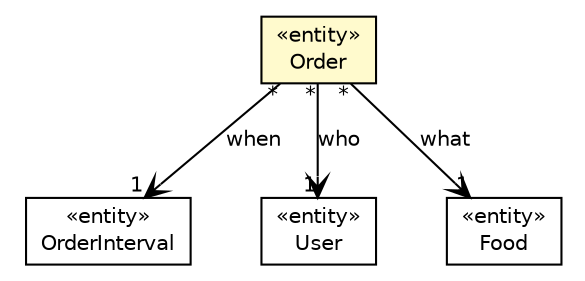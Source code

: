 #!/usr/local/bin/dot
#
# Class diagram 
# Generated by UMLGraph version 5.4 (http://www.umlgraph.org/)
#

digraph G {
	edge [fontname="Helvetica",fontsize=10,labelfontname="Helvetica",labelfontsize=10];
	node [fontname="Helvetica",fontsize=10,shape=plaintext];
	nodesep=0.25;
	ranksep=0.5;
	// hu.sch.kfc.server.domain.OrderInterval
	c7471 [label=<<table title="hu.sch.kfc.server.domain.OrderInterval" border="0" cellborder="1" cellspacing="0" cellpadding="2" port="p" href="./OrderInterval.html">
		<tr><td><table border="0" cellspacing="0" cellpadding="1">
<tr><td align="center" balign="center"> &#171;entity&#187; </td></tr>
<tr><td align="center" balign="center"> OrderInterval </td></tr>
		</table></td></tr>
		</table>>, URL="./OrderInterval.html", fontname="Helvetica", fontcolor="black", fontsize=10.0];
	// hu.sch.kfc.server.domain.Order
	c7473 [label=<<table title="hu.sch.kfc.server.domain.Order" border="0" cellborder="1" cellspacing="0" cellpadding="2" port="p" bgcolor="lemonChiffon" href="./Order.html">
		<tr><td><table border="0" cellspacing="0" cellpadding="1">
<tr><td align="center" balign="center"> &#171;entity&#187; </td></tr>
<tr><td align="center" balign="center"> Order </td></tr>
		</table></td></tr>
		</table>>, URL="./Order.html", fontname="Helvetica", fontcolor="black", fontsize=10.0];
	// hu.sch.kfc.server.domain.User
	c7474 [label=<<table title="hu.sch.kfc.server.domain.User" border="0" cellborder="1" cellspacing="0" cellpadding="2" port="p" href="./User.html">
		<tr><td><table border="0" cellspacing="0" cellpadding="1">
<tr><td align="center" balign="center"> &#171;entity&#187; </td></tr>
<tr><td align="center" balign="center"> User </td></tr>
		</table></td></tr>
		</table>>, URL="./User.html", fontname="Helvetica", fontcolor="black", fontsize=10.0];
	// hu.sch.kfc.server.domain.Food
	c7480 [label=<<table title="hu.sch.kfc.server.domain.Food" border="0" cellborder="1" cellspacing="0" cellpadding="2" port="p" href="./Food.html">
		<tr><td><table border="0" cellspacing="0" cellpadding="1">
<tr><td align="center" balign="center"> &#171;entity&#187; </td></tr>
<tr><td align="center" balign="center"> Food </td></tr>
		</table></td></tr>
		</table>>, URL="./Food.html", fontname="Helvetica", fontcolor="black", fontsize=10.0];
	// hu.sch.kfc.server.domain.Order NAVASSOC hu.sch.kfc.server.domain.Food
	c7473:p -> c7480:p [taillabel="*", label="what", headlabel="1", fontname="Helvetica", fontcolor="black", fontsize=10.0, color="black", arrowhead=open];
	// hu.sch.kfc.server.domain.Order NAVASSOC hu.sch.kfc.server.domain.User
	c7473:p -> c7474:p [taillabel="*", label="who", headlabel="1", fontname="Helvetica", fontcolor="black", fontsize=10.0, color="black", arrowhead=open];
	// hu.sch.kfc.server.domain.Order NAVASSOC hu.sch.kfc.server.domain.OrderInterval
	c7473:p -> c7471:p [taillabel="*", label="when", headlabel="1", fontname="Helvetica", fontcolor="black", fontsize=10.0, color="black", arrowhead=open];
}

